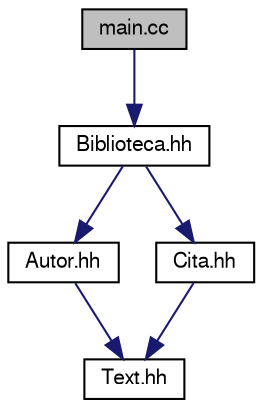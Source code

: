 digraph "main.cc"
{
  edge [fontname="FreeSans",fontsize="10",labelfontname="FreeSans",labelfontsize="10"];
  node [fontname="FreeSans",fontsize="10",shape=record];
  Node1 [label="main.cc",height=0.2,width=0.4,color="black", fillcolor="grey75", style="filled", fontcolor="black"];
  Node1 -> Node2 [color="midnightblue",fontsize="10",style="solid",fontname="FreeSans"];
  Node2 [label="Biblioteca.hh",height=0.2,width=0.4,color="black", fillcolor="white", style="filled",URL="$_biblioteca_8hh.html",tooltip="Especificació de la classe Biblioteca. "];
  Node2 -> Node3 [color="midnightblue",fontsize="10",style="solid",fontname="FreeSans"];
  Node3 [label="Autor.hh",height=0.2,width=0.4,color="black", fillcolor="white", style="filled",URL="$_autor_8hh.html",tooltip="Especificació de la classe Autor. "];
  Node3 -> Node4 [color="midnightblue",fontsize="10",style="solid",fontname="FreeSans"];
  Node4 [label="Text.hh",height=0.2,width=0.4,color="black", fillcolor="white", style="filled",URL="$_text_8hh.html",tooltip="Especificació de la classe Text. "];
  Node2 -> Node5 [color="midnightblue",fontsize="10",style="solid",fontname="FreeSans"];
  Node5 [label="Cita.hh",height=0.2,width=0.4,color="black", fillcolor="white", style="filled",URL="$_cita_8hh.html",tooltip="Especificació de la classe Cita. "];
  Node5 -> Node4 [color="midnightblue",fontsize="10",style="solid",fontname="FreeSans"];
}
